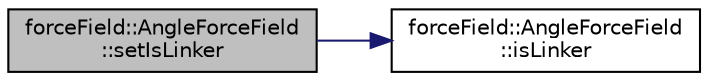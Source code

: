 digraph "forceField::AngleForceField::setIsLinker"
{
 // LATEX_PDF_SIZE
  edge [fontname="Helvetica",fontsize="10",labelfontname="Helvetica",labelfontsize="10"];
  node [fontname="Helvetica",fontsize="10",shape=record];
  rankdir="LR";
  Node1 [label="forceField::AngleForceField\l::setIsLinker",height=0.2,width=0.4,color="black", fillcolor="grey75", style="filled", fontcolor="black",tooltip=" "];
  Node1 -> Node2 [color="midnightblue",fontsize="10",style="solid",fontname="Helvetica"];
  Node2 [label="forceField::AngleForceField\l::isLinker",height=0.2,width=0.4,color="black", fillcolor="white", style="filled",URL="$classforceField_1_1AngleForceField.html#a573347b74cee335a4d9287c4c39dea31",tooltip=" "];
}
